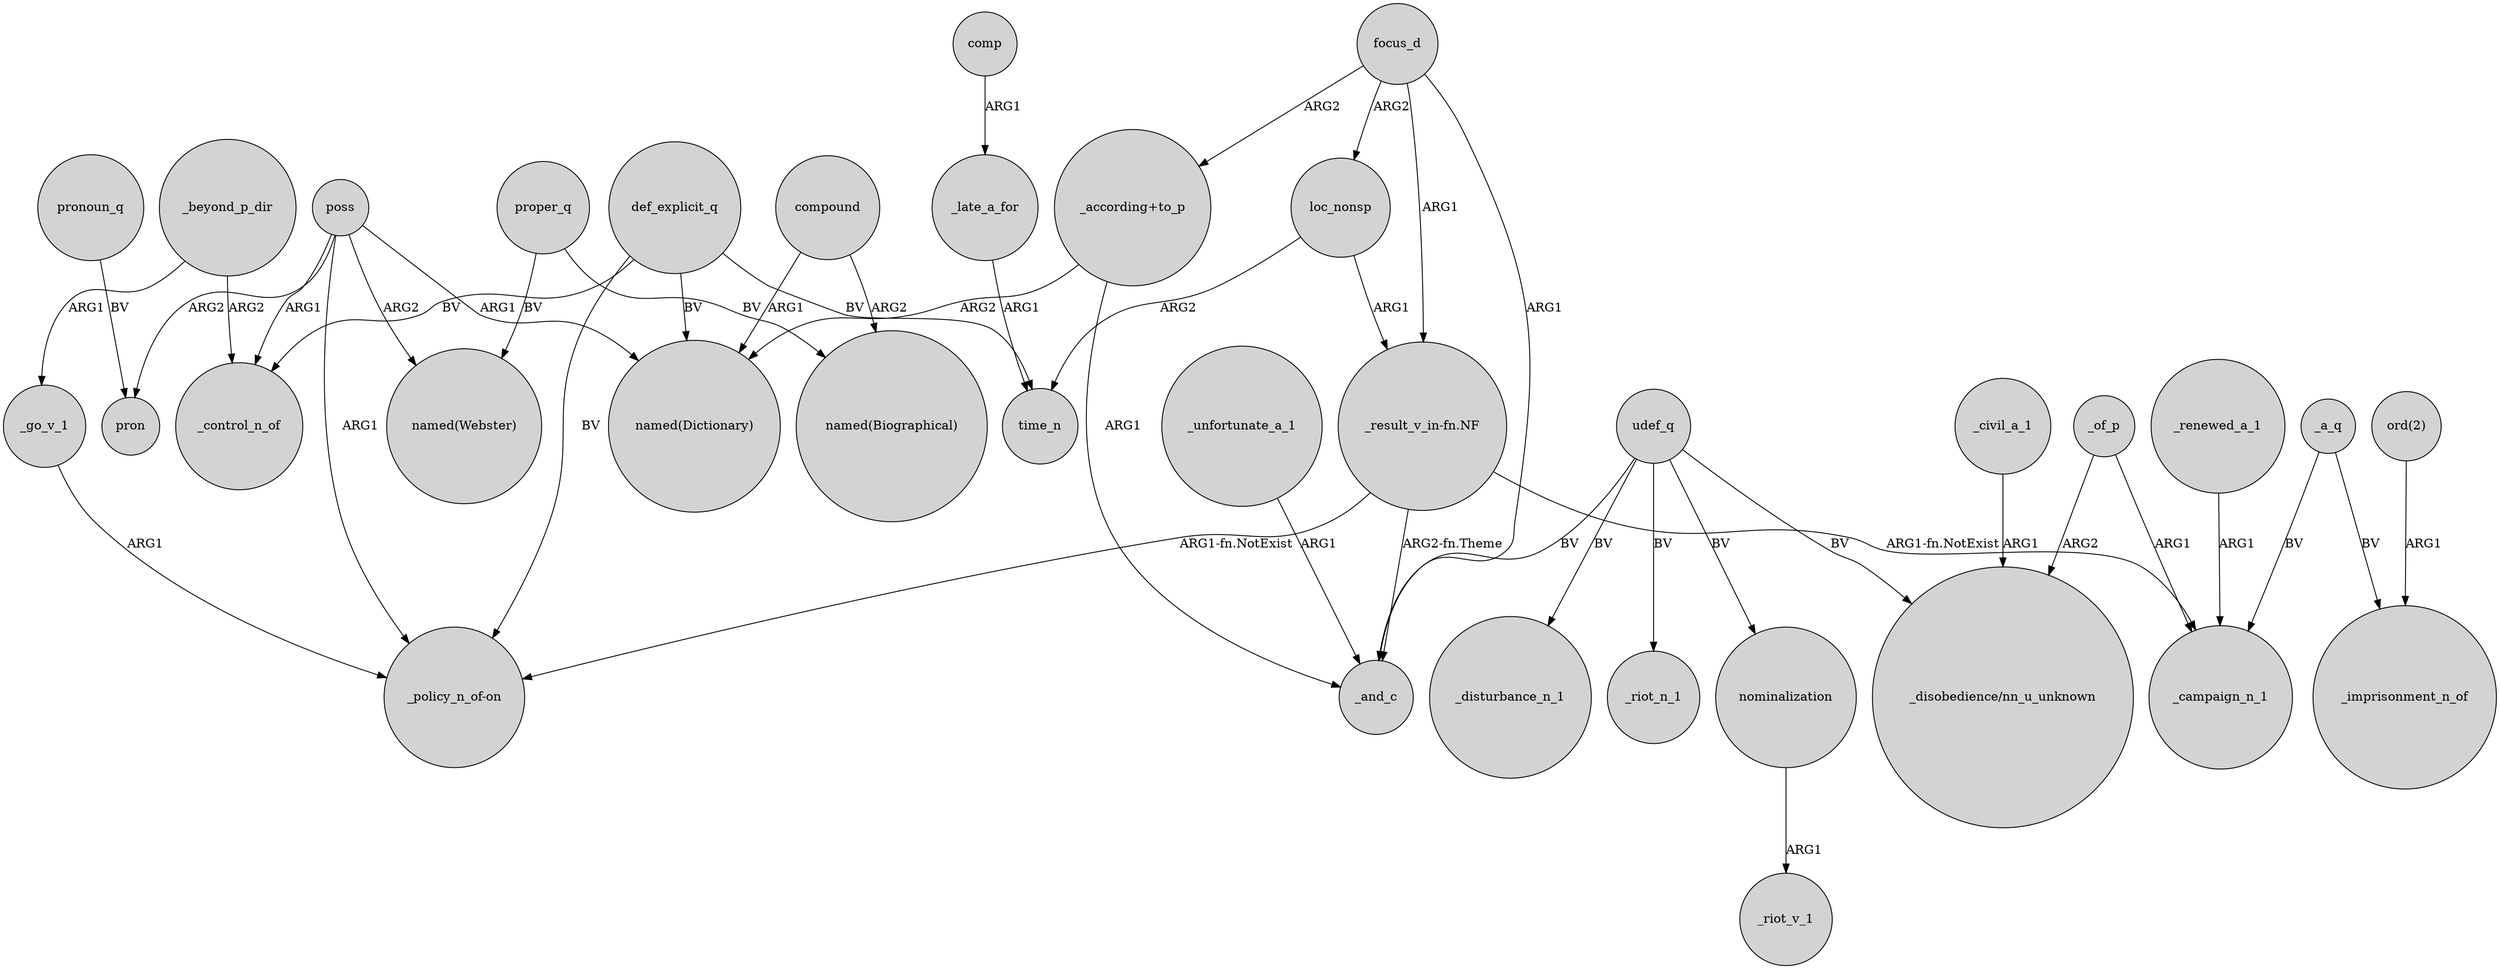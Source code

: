 digraph {
	node [shape=circle style=filled]
	_beyond_p_dir -> _go_v_1 [label=ARG1]
	focus_d -> loc_nonsp [label=ARG2]
	comp -> _late_a_for [label=ARG1]
	udef_q -> _disturbance_n_1 [label=BV]
	poss -> pron [label=ARG2]
	"ord(2)" -> _imprisonment_n_of [label=ARG1]
	"_result_v_in-fn.NF" -> _and_c [label="ARG2-fn.Theme"]
	def_explicit_q -> time_n [label=BV]
	udef_q -> _riot_n_1 [label=BV]
	_of_p -> "_disobedience/nn_u_unknown" [label=ARG2]
	"_result_v_in-fn.NF" -> _campaign_n_1 [label="ARG1-fn.NotExist"]
	def_explicit_q -> "named(Dictionary)" [label=BV]
	"_according+to_p" -> "named(Dictionary)" [label=ARG2]
	udef_q -> "_disobedience/nn_u_unknown" [label=BV]
	compound -> "named(Biographical)" [label=ARG2]
	poss -> "_policy_n_of-on" [label=ARG1]
	_civil_a_1 -> "_disobedience/nn_u_unknown" [label=ARG1]
	def_explicit_q -> _control_n_of [label=BV]
	compound -> "named(Dictionary)" [label=ARG1]
	loc_nonsp -> time_n [label=ARG2]
	def_explicit_q -> "_policy_n_of-on" [label=BV]
	_renewed_a_1 -> _campaign_n_1 [label=ARG1]
	_go_v_1 -> "_policy_n_of-on" [label=ARG1]
	pronoun_q -> pron [label=BV]
	"_according+to_p" -> _and_c [label=ARG1]
	"_result_v_in-fn.NF" -> "_policy_n_of-on" [label="ARG1-fn.NotExist"]
	_a_q -> _imprisonment_n_of [label=BV]
	loc_nonsp -> "_result_v_in-fn.NF" [label=ARG1]
	focus_d -> "_result_v_in-fn.NF" [label=ARG1]
	proper_q -> "named(Webster)" [label=BV]
	proper_q -> "named(Biographical)" [label=BV]
	focus_d -> _and_c [label=ARG1]
	focus_d -> "_according+to_p" [label=ARG2]
	udef_q -> nominalization [label=BV]
	poss -> _control_n_of [label=ARG1]
	nominalization -> _riot_v_1 [label=ARG1]
	_unfortunate_a_1 -> _and_c [label=ARG1]
	poss -> "named(Dictionary)" [label=ARG1]
	_late_a_for -> time_n [label=ARG1]
	_of_p -> _campaign_n_1 [label=ARG1]
	udef_q -> _and_c [label=BV]
	_a_q -> _campaign_n_1 [label=BV]
	poss -> "named(Webster)" [label=ARG2]
	_beyond_p_dir -> _control_n_of [label=ARG2]
}
